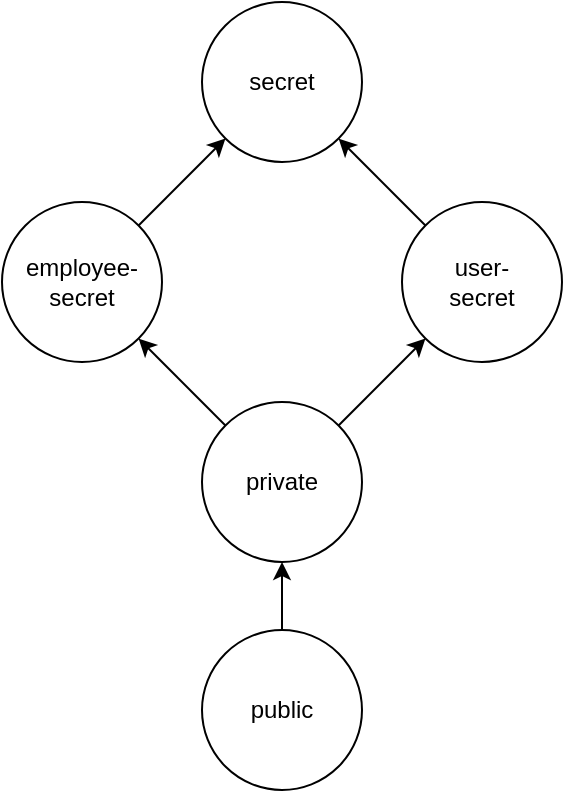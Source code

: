 <mxfile version="12.1.7" type="device" pages="1"><diagram id="InQPFUECP4X3ifCsMNBc" name="Page-1"><mxGraphModel dx="362" dy="323" grid="1" gridSize="10" guides="1" tooltips="1" connect="1" arrows="1" fold="1" page="1" pageScale="1" pageWidth="200" pageHeight="200" math="0" shadow="0"><root><mxCell id="0"/><mxCell id="1" parent="0"/><mxCell id="wktqMaCWTj3aWyUuIJf4-1" value="public" style="ellipse;whiteSpace=wrap;html=1;aspect=fixed;" parent="1" vertex="1"><mxGeometry x="360" y="614" width="80" height="80" as="geometry"/></mxCell><mxCell id="wktqMaCWTj3aWyUuIJf4-2" value="user-&lt;br&gt;secret" style="ellipse;whiteSpace=wrap;html=1;aspect=fixed;" parent="1" vertex="1"><mxGeometry x="460" y="400" width="80" height="80" as="geometry"/></mxCell><mxCell id="wktqMaCWTj3aWyUuIJf4-3" value="secret" style="ellipse;whiteSpace=wrap;html=1;aspect=fixed;" parent="1" vertex="1"><mxGeometry x="360" y="300" width="80" height="80" as="geometry"/></mxCell><mxCell id="wktqMaCWTj3aWyUuIJf4-4" value="employee-&lt;br&gt;secret" style="ellipse;whiteSpace=wrap;html=1;aspect=fixed;" parent="1" vertex="1"><mxGeometry x="260" y="400" width="80" height="80" as="geometry"/></mxCell><mxCell id="wktqMaCWTj3aWyUuIJf4-6" value="private" style="ellipse;whiteSpace=wrap;html=1;aspect=fixed;" parent="1" vertex="1"><mxGeometry x="360" y="500" width="80" height="80" as="geometry"/></mxCell><mxCell id="wktqMaCWTj3aWyUuIJf4-7" value="" style="endArrow=classic;html=1;exitX=0;exitY=0;exitDx=0;exitDy=0;entryX=1;entryY=1;entryDx=0;entryDy=0;" parent="1" source="wktqMaCWTj3aWyUuIJf4-2" target="wktqMaCWTj3aWyUuIJf4-3" edge="1"><mxGeometry width="50" height="50" relative="1" as="geometry"><mxPoint x="430" y="452" as="sourcePoint"/><mxPoint x="350" y="488" as="targetPoint"/></mxGeometry></mxCell><mxCell id="wktqMaCWTj3aWyUuIJf4-8" value="" style="endArrow=classic;html=1;exitX=1;exitY=0;exitDx=0;exitDy=0;entryX=0;entryY=1;entryDx=0;entryDy=0;" parent="1" source="wktqMaCWTj3aWyUuIJf4-6" target="wktqMaCWTj3aWyUuIJf4-2" edge="1"><mxGeometry width="50" height="50" relative="1" as="geometry"><mxPoint x="439.784" y="795.716" as="sourcePoint"/><mxPoint x="490" y="520" as="targetPoint"/></mxGeometry></mxCell><mxCell id="wktqMaCWTj3aWyUuIJf4-9" value="" style="endArrow=classic;html=1;exitX=0;exitY=0;exitDx=0;exitDy=0;entryX=1;entryY=1;entryDx=0;entryDy=0;" parent="1" source="wktqMaCWTj3aWyUuIJf4-6" target="wktqMaCWTj3aWyUuIJf4-4" edge="1"><mxGeometry width="50" height="50" relative="1" as="geometry"><mxPoint x="406.64" y="823.04" as="sourcePoint"/><mxPoint x="330" y="470" as="targetPoint"/></mxGeometry></mxCell><mxCell id="wktqMaCWTj3aWyUuIJf4-11" value="" style="endArrow=classic;html=1;exitX=1;exitY=0;exitDx=0;exitDy=0;entryX=0;entryY=1;entryDx=0;entryDy=0;" parent="1" source="wktqMaCWTj3aWyUuIJf4-4" target="wktqMaCWTj3aWyUuIJf4-3" edge="1"><mxGeometry width="50" height="50" relative="1" as="geometry"><mxPoint x="328" y="602" as="sourcePoint"/><mxPoint x="380" y="480" as="targetPoint"/></mxGeometry></mxCell><mxCell id="wktqMaCWTj3aWyUuIJf4-12" value="" style="endArrow=classic;html=1;entryX=0.5;entryY=1;entryDx=0;entryDy=0;exitX=0.5;exitY=0;exitDx=0;exitDy=0;" parent="1" source="wktqMaCWTj3aWyUuIJf4-1" target="wktqMaCWTj3aWyUuIJf4-6" edge="1"><mxGeometry width="50" height="50" relative="1" as="geometry"><mxPoint x="453.216" y="431.716" as="sourcePoint"/><mxPoint x="439.784" y="385.284" as="targetPoint"/></mxGeometry></mxCell></root></mxGraphModel></diagram></mxfile>